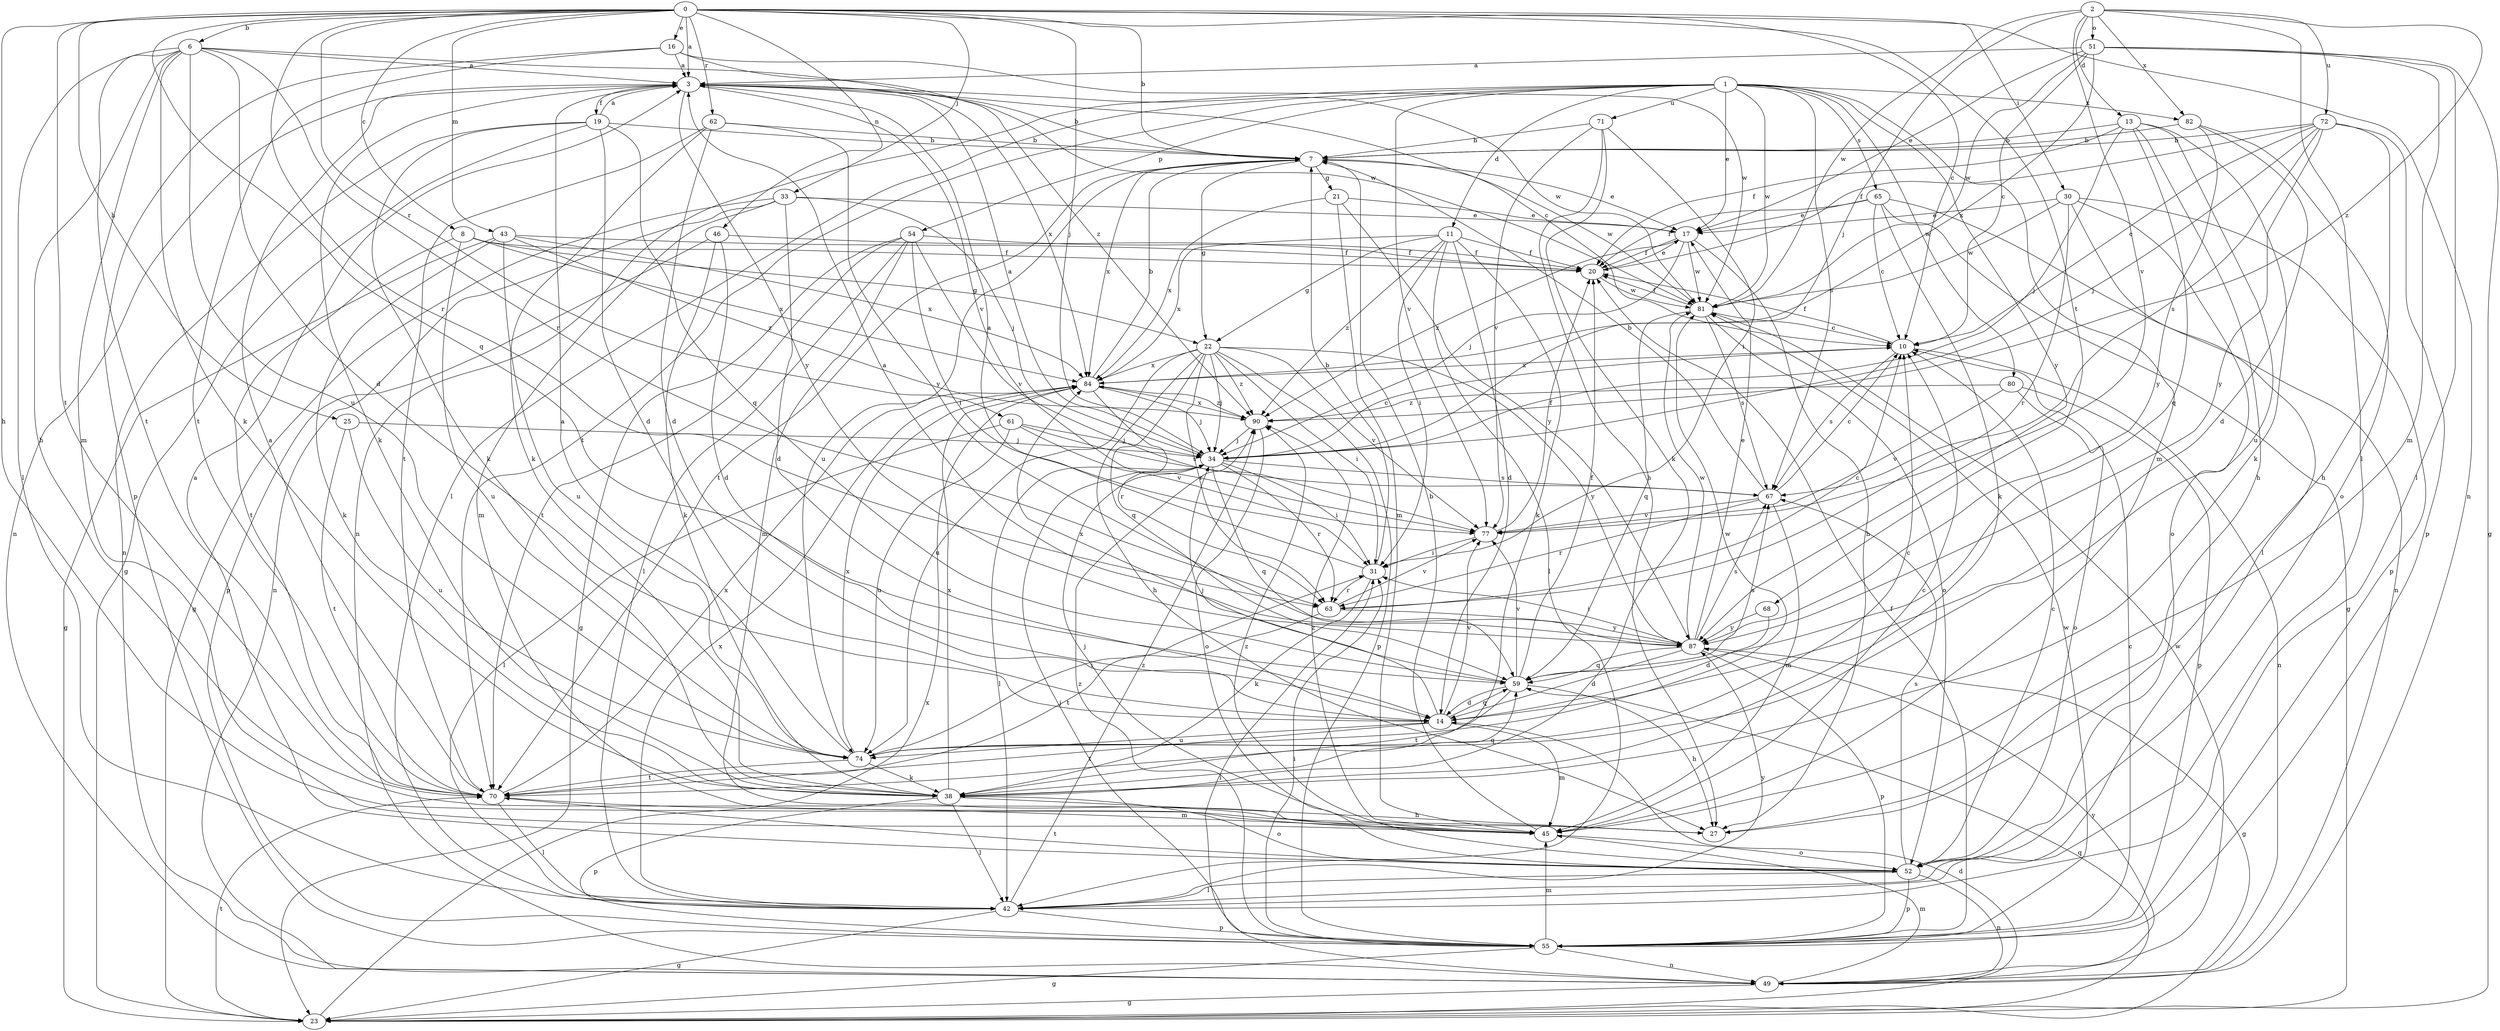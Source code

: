 strict digraph  {
0;
1;
2;
3;
6;
7;
8;
10;
11;
13;
14;
16;
17;
19;
20;
21;
22;
23;
25;
27;
30;
31;
33;
34;
38;
42;
43;
45;
46;
49;
51;
52;
54;
55;
59;
61;
62;
63;
65;
67;
68;
70;
71;
72;
74;
77;
80;
81;
82;
84;
87;
90;
0 -> 3  [label=a];
0 -> 6  [label=b];
0 -> 7  [label=b];
0 -> 8  [label=c];
0 -> 10  [label=c];
0 -> 16  [label=e];
0 -> 25  [label=h];
0 -> 27  [label=h];
0 -> 30  [label=i];
0 -> 33  [label=j];
0 -> 34  [label=j];
0 -> 43  [label=m];
0 -> 46  [label=n];
0 -> 49  [label=n];
0 -> 59  [label=q];
0 -> 61  [label=r];
0 -> 62  [label=r];
0 -> 63  [label=r];
0 -> 68  [label=t];
0 -> 70  [label=t];
1 -> 11  [label=d];
1 -> 17  [label=e];
1 -> 42  [label=l];
1 -> 45  [label=m];
1 -> 49  [label=n];
1 -> 54  [label=p];
1 -> 65  [label=s];
1 -> 67  [label=s];
1 -> 70  [label=t];
1 -> 71  [label=u];
1 -> 77  [label=v];
1 -> 80  [label=w];
1 -> 81  [label=w];
1 -> 82  [label=x];
1 -> 87  [label=y];
2 -> 13  [label=d];
2 -> 34  [label=j];
2 -> 42  [label=l];
2 -> 51  [label=o];
2 -> 72  [label=u];
2 -> 77  [label=v];
2 -> 81  [label=w];
2 -> 82  [label=x];
2 -> 90  [label=z];
3 -> 7  [label=b];
3 -> 10  [label=c];
3 -> 19  [label=f];
3 -> 38  [label=k];
3 -> 49  [label=n];
3 -> 77  [label=v];
3 -> 81  [label=w];
3 -> 84  [label=x];
3 -> 87  [label=y];
6 -> 3  [label=a];
6 -> 14  [label=d];
6 -> 27  [label=h];
6 -> 38  [label=k];
6 -> 42  [label=l];
6 -> 45  [label=m];
6 -> 63  [label=r];
6 -> 70  [label=t];
6 -> 74  [label=u];
6 -> 81  [label=w];
7 -> 17  [label=e];
7 -> 21  [label=g];
7 -> 22  [label=g];
7 -> 70  [label=t];
7 -> 74  [label=u];
7 -> 81  [label=w];
7 -> 84  [label=x];
8 -> 20  [label=f];
8 -> 22  [label=g];
8 -> 70  [label=t];
8 -> 74  [label=u];
8 -> 84  [label=x];
10 -> 20  [label=f];
10 -> 49  [label=n];
10 -> 67  [label=s];
10 -> 84  [label=x];
11 -> 14  [label=d];
11 -> 20  [label=f];
11 -> 22  [label=g];
11 -> 31  [label=i];
11 -> 38  [label=k];
11 -> 42  [label=l];
11 -> 84  [label=x];
11 -> 90  [label=z];
13 -> 7  [label=b];
13 -> 20  [label=f];
13 -> 27  [label=h];
13 -> 34  [label=j];
13 -> 38  [label=k];
13 -> 59  [label=q];
13 -> 74  [label=u];
14 -> 34  [label=j];
14 -> 45  [label=m];
14 -> 59  [label=q];
14 -> 70  [label=t];
14 -> 74  [label=u];
14 -> 77  [label=v];
16 -> 3  [label=a];
16 -> 55  [label=p];
16 -> 70  [label=t];
16 -> 81  [label=w];
16 -> 90  [label=z];
17 -> 20  [label=f];
17 -> 27  [label=h];
17 -> 34  [label=j];
17 -> 81  [label=w];
17 -> 90  [label=z];
19 -> 3  [label=a];
19 -> 7  [label=b];
19 -> 14  [label=d];
19 -> 23  [label=g];
19 -> 38  [label=k];
19 -> 49  [label=n];
19 -> 59  [label=q];
20 -> 17  [label=e];
20 -> 81  [label=w];
21 -> 17  [label=e];
21 -> 45  [label=m];
21 -> 84  [label=x];
21 -> 87  [label=y];
22 -> 27  [label=h];
22 -> 31  [label=i];
22 -> 34  [label=j];
22 -> 55  [label=p];
22 -> 59  [label=q];
22 -> 63  [label=r];
22 -> 74  [label=u];
22 -> 77  [label=v];
22 -> 84  [label=x];
22 -> 87  [label=y];
22 -> 90  [label=z];
23 -> 14  [label=d];
23 -> 59  [label=q];
23 -> 70  [label=t];
23 -> 84  [label=x];
25 -> 34  [label=j];
25 -> 70  [label=t];
25 -> 74  [label=u];
30 -> 17  [label=e];
30 -> 42  [label=l];
30 -> 52  [label=o];
30 -> 55  [label=p];
30 -> 63  [label=r];
30 -> 81  [label=w];
31 -> 3  [label=a];
31 -> 7  [label=b];
31 -> 38  [label=k];
31 -> 63  [label=r];
33 -> 14  [label=d];
33 -> 17  [label=e];
33 -> 23  [label=g];
33 -> 34  [label=j];
33 -> 45  [label=m];
33 -> 49  [label=n];
34 -> 3  [label=a];
34 -> 10  [label=c];
34 -> 31  [label=i];
34 -> 42  [label=l];
34 -> 59  [label=q];
34 -> 63  [label=r];
34 -> 67  [label=s];
38 -> 27  [label=h];
38 -> 42  [label=l];
38 -> 52  [label=o];
38 -> 55  [label=p];
38 -> 59  [label=q];
38 -> 84  [label=x];
42 -> 23  [label=g];
42 -> 55  [label=p];
42 -> 84  [label=x];
42 -> 87  [label=y];
42 -> 90  [label=z];
43 -> 20  [label=f];
43 -> 23  [label=g];
43 -> 38  [label=k];
43 -> 74  [label=u];
43 -> 84  [label=x];
43 -> 90  [label=z];
45 -> 7  [label=b];
45 -> 10  [label=c];
45 -> 34  [label=j];
45 -> 52  [label=o];
45 -> 90  [label=z];
46 -> 14  [label=d];
46 -> 20  [label=f];
46 -> 38  [label=k];
46 -> 55  [label=p];
49 -> 23  [label=g];
49 -> 31  [label=i];
49 -> 45  [label=m];
49 -> 81  [label=w];
49 -> 87  [label=y];
51 -> 3  [label=a];
51 -> 10  [label=c];
51 -> 17  [label=e];
51 -> 23  [label=g];
51 -> 42  [label=l];
51 -> 45  [label=m];
51 -> 81  [label=w];
51 -> 84  [label=x];
52 -> 3  [label=a];
52 -> 10  [label=c];
52 -> 42  [label=l];
52 -> 49  [label=n];
52 -> 55  [label=p];
52 -> 67  [label=s];
52 -> 70  [label=t];
52 -> 90  [label=z];
54 -> 20  [label=f];
54 -> 23  [label=g];
54 -> 31  [label=i];
54 -> 42  [label=l];
54 -> 45  [label=m];
54 -> 70  [label=t];
54 -> 77  [label=v];
55 -> 10  [label=c];
55 -> 20  [label=f];
55 -> 23  [label=g];
55 -> 31  [label=i];
55 -> 34  [label=j];
55 -> 45  [label=m];
55 -> 49  [label=n];
55 -> 81  [label=w];
55 -> 90  [label=z];
59 -> 14  [label=d];
59 -> 20  [label=f];
59 -> 27  [label=h];
59 -> 67  [label=s];
59 -> 70  [label=t];
59 -> 77  [label=v];
59 -> 84  [label=x];
61 -> 34  [label=j];
61 -> 42  [label=l];
61 -> 67  [label=s];
61 -> 74  [label=u];
61 -> 77  [label=v];
62 -> 7  [label=b];
62 -> 14  [label=d];
62 -> 38  [label=k];
62 -> 70  [label=t];
62 -> 87  [label=y];
63 -> 10  [label=c];
63 -> 70  [label=t];
63 -> 77  [label=v];
63 -> 87  [label=y];
65 -> 10  [label=c];
65 -> 17  [label=e];
65 -> 20  [label=f];
65 -> 23  [label=g];
65 -> 38  [label=k];
65 -> 49  [label=n];
67 -> 7  [label=b];
67 -> 10  [label=c];
67 -> 45  [label=m];
67 -> 63  [label=r];
67 -> 77  [label=v];
68 -> 14  [label=d];
68 -> 87  [label=y];
70 -> 3  [label=a];
70 -> 42  [label=l];
70 -> 45  [label=m];
70 -> 84  [label=x];
71 -> 7  [label=b];
71 -> 27  [label=h];
71 -> 31  [label=i];
71 -> 38  [label=k];
71 -> 77  [label=v];
72 -> 7  [label=b];
72 -> 10  [label=c];
72 -> 20  [label=f];
72 -> 27  [label=h];
72 -> 34  [label=j];
72 -> 55  [label=p];
72 -> 67  [label=s];
72 -> 87  [label=y];
74 -> 3  [label=a];
74 -> 10  [label=c];
74 -> 31  [label=i];
74 -> 38  [label=k];
74 -> 70  [label=t];
74 -> 81  [label=w];
74 -> 84  [label=x];
77 -> 20  [label=f];
77 -> 31  [label=i];
80 -> 52  [label=o];
80 -> 55  [label=p];
80 -> 77  [label=v];
80 -> 90  [label=z];
81 -> 10  [label=c];
81 -> 20  [label=f];
81 -> 52  [label=o];
81 -> 59  [label=q];
81 -> 67  [label=s];
82 -> 7  [label=b];
82 -> 14  [label=d];
82 -> 52  [label=o];
82 -> 87  [label=y];
84 -> 7  [label=b];
84 -> 34  [label=j];
84 -> 63  [label=r];
84 -> 90  [label=z];
87 -> 3  [label=a];
87 -> 14  [label=d];
87 -> 17  [label=e];
87 -> 23  [label=g];
87 -> 31  [label=i];
87 -> 55  [label=p];
87 -> 59  [label=q];
87 -> 67  [label=s];
87 -> 81  [label=w];
90 -> 34  [label=j];
90 -> 52  [label=o];
90 -> 84  [label=x];
}
